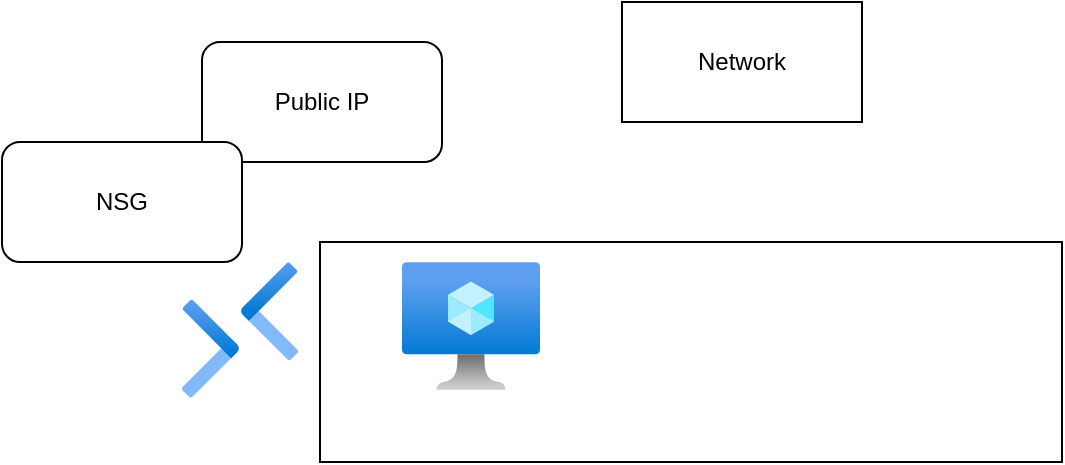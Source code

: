 <mxfile version="26.0.6">
  <diagram name="Page-1" id="xdNjSWz6itovICBSl_zl">
    <mxGraphModel dx="104" dy="639" grid="1" gridSize="10" guides="1" tooltips="1" connect="1" arrows="1" fold="1" page="1" pageScale="1" pageWidth="850" pageHeight="1100" math="0" shadow="0">
      <root>
        <mxCell id="0" />
        <mxCell id="1" parent="0" />
        <mxCell id="OEOn04T3mQ1QmQoX2jVO-1" value="" style="image;aspect=fixed;html=1;points=[];align=center;fontSize=12;image=img/lib/azure2/networking/Bastions.svg;" vertex="1" parent="1">
          <mxGeometry x="980" y="840" width="58.0" height="68" as="geometry" />
        </mxCell>
        <mxCell id="OEOn04T3mQ1QmQoX2jVO-2" value="" style="rounded=0;whiteSpace=wrap;html=1;" vertex="1" parent="1">
          <mxGeometry x="1049" y="830" width="371" height="110" as="geometry" />
        </mxCell>
        <mxCell id="OEOn04T3mQ1QmQoX2jVO-3" value="" style="image;aspect=fixed;html=1;points=[];align=center;fontSize=12;image=img/lib/azure2/compute/Virtual_Machine.svg;" vertex="1" parent="1">
          <mxGeometry x="1090" y="840" width="69" height="64" as="geometry" />
        </mxCell>
        <mxCell id="OEOn04T3mQ1QmQoX2jVO-4" value="Network" style="rounded=0;whiteSpace=wrap;html=1;" vertex="1" parent="1">
          <mxGeometry x="1200" y="710" width="120" height="60" as="geometry" />
        </mxCell>
        <mxCell id="OEOn04T3mQ1QmQoX2jVO-5" value="Public IP" style="rounded=1;whiteSpace=wrap;html=1;" vertex="1" parent="1">
          <mxGeometry x="990" y="730" width="120" height="60" as="geometry" />
        </mxCell>
        <mxCell id="OEOn04T3mQ1QmQoX2jVO-6" value="NSG" style="rounded=1;whiteSpace=wrap;html=1;" vertex="1" parent="1">
          <mxGeometry x="890" y="780" width="120" height="60" as="geometry" />
        </mxCell>
      </root>
    </mxGraphModel>
  </diagram>
</mxfile>
